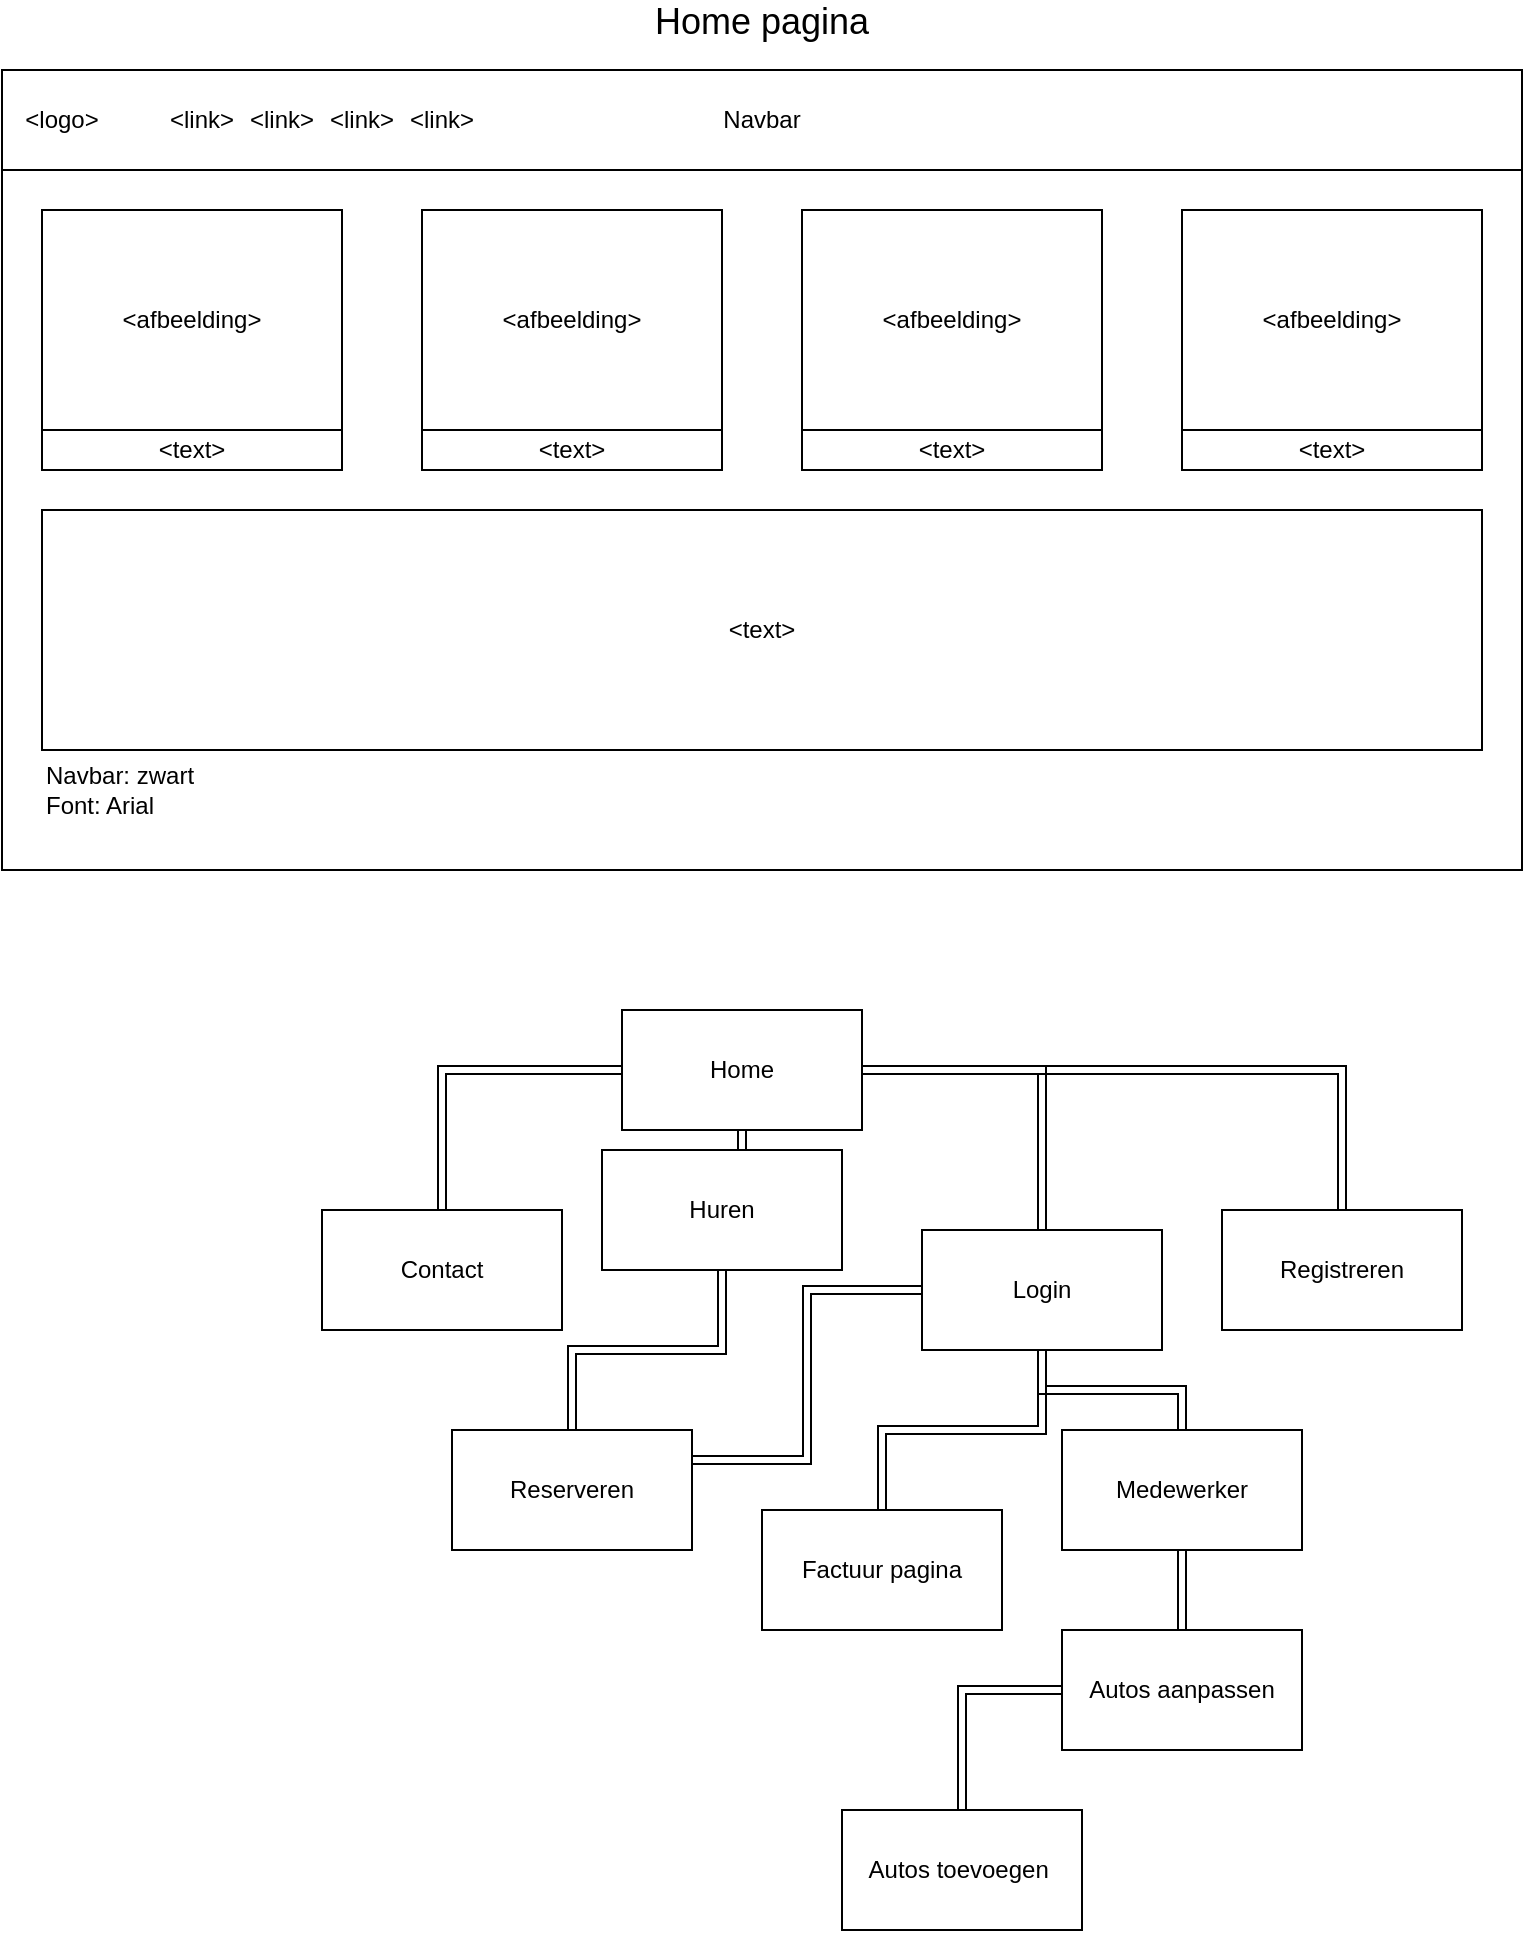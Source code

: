 <mxfile version="14.2.7" type="github">
  <diagram id="ICP7XfCdU4k0QFbaAApS" name="Page-1">
    <mxGraphModel dx="998" dy="559" grid="1" gridSize="10" guides="1" tooltips="1" connect="1" arrows="1" fold="1" page="1" pageScale="1" pageWidth="827" pageHeight="1169" background="#FFFFFF" math="0" shadow="0">
      <root>
        <mxCell id="0" />
        <mxCell id="1" parent="0" />
        <mxCell id="QSonKLjE5DIXxnVEfX5k-2" value="" style="rounded=0;whiteSpace=wrap;html=1;" parent="1" vertex="1">
          <mxGeometry x="40" y="40" width="760" height="400" as="geometry" />
        </mxCell>
        <mxCell id="QSonKLjE5DIXxnVEfX5k-4" value="Navbar" style="rounded=0;whiteSpace=wrap;html=1;" parent="1" vertex="1">
          <mxGeometry x="40" y="40" width="760" height="50" as="geometry" />
        </mxCell>
        <mxCell id="QSonKLjE5DIXxnVEfX5k-6" value="&amp;lt;afbeelding&amp;gt;" style="rounded=0;whiteSpace=wrap;html=1;" parent="1" vertex="1">
          <mxGeometry x="250" y="110" width="150" height="110" as="geometry" />
        </mxCell>
        <mxCell id="QSonKLjE5DIXxnVEfX5k-7" value="&amp;lt;afbeelding&amp;gt;" style="rounded=0;whiteSpace=wrap;html=1;" parent="1" vertex="1">
          <mxGeometry x="440" y="110" width="150" height="110" as="geometry" />
        </mxCell>
        <mxCell id="QSonKLjE5DIXxnVEfX5k-8" value="&amp;lt;afbeelding&amp;gt;" style="rounded=0;whiteSpace=wrap;html=1;" parent="1" vertex="1">
          <mxGeometry x="630" y="110" width="150" height="110" as="geometry" />
        </mxCell>
        <mxCell id="QSonKLjE5DIXxnVEfX5k-9" value="&amp;lt;text&amp;gt;" style="rounded=0;whiteSpace=wrap;html=1;" parent="1" vertex="1">
          <mxGeometry x="60" y="220" width="150" height="20" as="geometry" />
        </mxCell>
        <mxCell id="QSonKLjE5DIXxnVEfX5k-10" value="&amp;lt;text&amp;gt;" style="rounded=0;whiteSpace=wrap;html=1;" parent="1" vertex="1">
          <mxGeometry x="250" y="220" width="150" height="20" as="geometry" />
        </mxCell>
        <mxCell id="QSonKLjE5DIXxnVEfX5k-11" value="&amp;lt;text&amp;gt;" style="rounded=0;whiteSpace=wrap;html=1;" parent="1" vertex="1">
          <mxGeometry x="440" y="220" width="150" height="20" as="geometry" />
        </mxCell>
        <mxCell id="QSonKLjE5DIXxnVEfX5k-12" value="&amp;lt;text&amp;gt;" style="rounded=0;whiteSpace=wrap;html=1;" parent="1" vertex="1">
          <mxGeometry x="630" y="220" width="150" height="20" as="geometry" />
        </mxCell>
        <mxCell id="QSonKLjE5DIXxnVEfX5k-13" value="&amp;lt;text&amp;gt;" style="rounded=0;whiteSpace=wrap;html=1;" parent="1" vertex="1">
          <mxGeometry x="60" y="260" width="720" height="120" as="geometry" />
        </mxCell>
        <mxCell id="cJjZH-XKdifrrdwPbRbD-1" value="&amp;lt;afbeelding&amp;gt;" style="rounded=0;whiteSpace=wrap;html=1;" parent="1" vertex="1">
          <mxGeometry x="60" y="110" width="150" height="110" as="geometry" />
        </mxCell>
        <mxCell id="f4QJuCPTMVfqGpAJvOSt-1" value="&amp;lt;logo&amp;gt;" style="text;html=1;strokeColor=none;fillColor=none;align=center;verticalAlign=middle;whiteSpace=wrap;rounded=0;" parent="1" vertex="1">
          <mxGeometry x="50" y="55" width="40" height="20" as="geometry" />
        </mxCell>
        <mxCell id="f4QJuCPTMVfqGpAJvOSt-2" value="&amp;lt;link&amp;gt;" style="text;html=1;strokeColor=none;fillColor=none;align=center;verticalAlign=middle;whiteSpace=wrap;rounded=0;" parent="1" vertex="1">
          <mxGeometry x="120" y="55" width="40" height="20" as="geometry" />
        </mxCell>
        <mxCell id="f4QJuCPTMVfqGpAJvOSt-6" value="" style="edgeStyle=orthogonalEdgeStyle;rounded=0;orthogonalLoop=1;jettySize=auto;html=1;shape=link;" parent="1" source="f4QJuCPTMVfqGpAJvOSt-3" target="f4QJuCPTMVfqGpAJvOSt-4" edge="1">
          <mxGeometry relative="1" as="geometry" />
        </mxCell>
        <mxCell id="f4QJuCPTMVfqGpAJvOSt-8" value="" style="edgeStyle=orthogonalEdgeStyle;shape=link;rounded=0;orthogonalLoop=1;jettySize=auto;html=1;" parent="1" source="f4QJuCPTMVfqGpAJvOSt-3" target="f4QJuCPTMVfqGpAJvOSt-7" edge="1">
          <mxGeometry relative="1" as="geometry" />
        </mxCell>
        <mxCell id="f4QJuCPTMVfqGpAJvOSt-12" style="edgeStyle=orthogonalEdgeStyle;shape=link;rounded=0;orthogonalLoop=1;jettySize=auto;html=1;exitX=1;exitY=0.5;exitDx=0;exitDy=0;" parent="1" source="f4QJuCPTMVfqGpAJvOSt-3" target="f4QJuCPTMVfqGpAJvOSt-10" edge="1">
          <mxGeometry relative="1" as="geometry" />
        </mxCell>
        <mxCell id="f4QJuCPTMVfqGpAJvOSt-3" value="Home" style="rounded=0;whiteSpace=wrap;html=1;" parent="1" vertex="1">
          <mxGeometry x="350" y="510" width="120" height="60" as="geometry" />
        </mxCell>
        <mxCell id="f4QJuCPTMVfqGpAJvOSt-4" value="Contact" style="rounded=0;whiteSpace=wrap;html=1;" parent="1" vertex="1">
          <mxGeometry x="200" y="610" width="120" height="60" as="geometry" />
        </mxCell>
        <mxCell id="IaX_yvu7LaWwqj8WJBtz-5" style="edgeStyle=orthogonalEdgeStyle;rounded=0;orthogonalLoop=1;jettySize=auto;html=1;entryX=0.5;entryY=0;entryDx=0;entryDy=0;shape=link;" edge="1" parent="1" source="f4QJuCPTMVfqGpAJvOSt-7" target="IaX_yvu7LaWwqj8WJBtz-4">
          <mxGeometry relative="1" as="geometry" />
        </mxCell>
        <mxCell id="f4QJuCPTMVfqGpAJvOSt-7" value="Huren" style="rounded=0;whiteSpace=wrap;html=1;" parent="1" vertex="1">
          <mxGeometry x="340" y="580" width="120" height="60" as="geometry" />
        </mxCell>
        <mxCell id="f4QJuCPTMVfqGpAJvOSt-11" style="edgeStyle=orthogonalEdgeStyle;shape=link;rounded=0;orthogonalLoop=1;jettySize=auto;html=1;entryX=1;entryY=0.5;entryDx=0;entryDy=0;" parent="1" source="f4QJuCPTMVfqGpAJvOSt-9" target="f4QJuCPTMVfqGpAJvOSt-3" edge="1">
          <mxGeometry relative="1" as="geometry">
            <Array as="points">
              <mxPoint x="560" y="540" />
            </Array>
          </mxGeometry>
        </mxCell>
        <mxCell id="IaX_yvu7LaWwqj8WJBtz-6" style="edgeStyle=orthogonalEdgeStyle;rounded=0;orthogonalLoop=1;jettySize=auto;html=1;entryX=1;entryY=0.25;entryDx=0;entryDy=0;shape=link;" edge="1" parent="1" source="f4QJuCPTMVfqGpAJvOSt-9" target="IaX_yvu7LaWwqj8WJBtz-4">
          <mxGeometry relative="1" as="geometry" />
        </mxCell>
        <mxCell id="f4QJuCPTMVfqGpAJvOSt-9" value="Login" style="rounded=0;whiteSpace=wrap;html=1;" parent="1" vertex="1">
          <mxGeometry x="500" y="620" width="120" height="60" as="geometry" />
        </mxCell>
        <mxCell id="f4QJuCPTMVfqGpAJvOSt-10" value="Registreren" style="rounded=0;whiteSpace=wrap;html=1;" parent="1" vertex="1">
          <mxGeometry x="650" y="610" width="120" height="60" as="geometry" />
        </mxCell>
        <mxCell id="f4QJuCPTMVfqGpAJvOSt-14" value="" style="edgeStyle=orthogonalEdgeStyle;shape=link;rounded=0;orthogonalLoop=1;jettySize=auto;html=1;" parent="1" source="f4QJuCPTMVfqGpAJvOSt-13" target="f4QJuCPTMVfqGpAJvOSt-9" edge="1">
          <mxGeometry relative="1" as="geometry" />
        </mxCell>
        <mxCell id="f4QJuCPTMVfqGpAJvOSt-13" value="Factuur pagina" style="rounded=0;whiteSpace=wrap;html=1;" parent="1" vertex="1">
          <mxGeometry x="420" y="760" width="120" height="60" as="geometry" />
        </mxCell>
        <mxCell id="f4QJuCPTMVfqGpAJvOSt-16" style="edgeStyle=orthogonalEdgeStyle;shape=link;rounded=0;orthogonalLoop=1;jettySize=auto;html=1;" parent="1" source="f4QJuCPTMVfqGpAJvOSt-15" target="f4QJuCPTMVfqGpAJvOSt-9" edge="1">
          <mxGeometry relative="1" as="geometry" />
        </mxCell>
        <mxCell id="f4QJuCPTMVfqGpAJvOSt-15" value="Medewerker" style="rounded=0;whiteSpace=wrap;html=1;" parent="1" vertex="1">
          <mxGeometry x="570" y="720" width="120" height="60" as="geometry" />
        </mxCell>
        <mxCell id="f4QJuCPTMVfqGpAJvOSt-18" value="" style="edgeStyle=orthogonalEdgeStyle;shape=link;rounded=0;orthogonalLoop=1;jettySize=auto;html=1;" parent="1" source="f4QJuCPTMVfqGpAJvOSt-17" target="f4QJuCPTMVfqGpAJvOSt-15" edge="1">
          <mxGeometry relative="1" as="geometry" />
        </mxCell>
        <mxCell id="f4QJuCPTMVfqGpAJvOSt-17" value="Autos aanpassen" style="rounded=0;whiteSpace=wrap;html=1;" parent="1" vertex="1">
          <mxGeometry x="570" y="820" width="120" height="60" as="geometry" />
        </mxCell>
        <mxCell id="f4QJuCPTMVfqGpAJvOSt-20" style="edgeStyle=orthogonalEdgeStyle;shape=link;rounded=0;orthogonalLoop=1;jettySize=auto;html=1;entryX=0;entryY=0.5;entryDx=0;entryDy=0;" parent="1" source="f4QJuCPTMVfqGpAJvOSt-19" target="f4QJuCPTMVfqGpAJvOSt-17" edge="1">
          <mxGeometry relative="1" as="geometry" />
        </mxCell>
        <mxCell id="f4QJuCPTMVfqGpAJvOSt-19" value="Autos toevoegen&amp;nbsp;" style="rounded=0;whiteSpace=wrap;html=1;" parent="1" vertex="1">
          <mxGeometry x="460" y="910" width="120" height="60" as="geometry" />
        </mxCell>
        <mxCell id="f4QJuCPTMVfqGpAJvOSt-21" value="&lt;font style=&quot;font-size: 18px&quot;&gt;Home pagina&lt;/font&gt;" style="text;html=1;strokeColor=none;fillColor=none;align=center;verticalAlign=middle;whiteSpace=wrap;rounded=0;" parent="1" vertex="1">
          <mxGeometry x="315" y="6" width="210" height="20" as="geometry" />
        </mxCell>
        <mxCell id="f4QJuCPTMVfqGpAJvOSt-22" value="&lt;div&gt;&lt;span&gt;Navbar: zwart&lt;/span&gt;&lt;/div&gt;Font: Arial" style="text;html=1;strokeColor=none;fillColor=none;align=left;verticalAlign=middle;whiteSpace=wrap;rounded=0;" parent="1" vertex="1">
          <mxGeometry x="60" y="390" width="110" height="20" as="geometry" />
        </mxCell>
        <mxCell id="IaX_yvu7LaWwqj8WJBtz-1" value="&amp;lt;link&amp;gt;" style="text;html=1;strokeColor=none;fillColor=none;align=center;verticalAlign=middle;whiteSpace=wrap;rounded=0;" vertex="1" parent="1">
          <mxGeometry x="160" y="55" width="40" height="20" as="geometry" />
        </mxCell>
        <mxCell id="IaX_yvu7LaWwqj8WJBtz-2" value="&amp;lt;link&amp;gt;" style="text;html=1;strokeColor=none;fillColor=none;align=center;verticalAlign=middle;whiteSpace=wrap;rounded=0;" vertex="1" parent="1">
          <mxGeometry x="200" y="55" width="40" height="20" as="geometry" />
        </mxCell>
        <mxCell id="IaX_yvu7LaWwqj8WJBtz-3" value="&amp;lt;link&amp;gt;" style="text;html=1;strokeColor=none;fillColor=none;align=center;verticalAlign=middle;whiteSpace=wrap;rounded=0;" vertex="1" parent="1">
          <mxGeometry x="240" y="55" width="40" height="20" as="geometry" />
        </mxCell>
        <mxCell id="IaX_yvu7LaWwqj8WJBtz-4" value="Reserveren" style="rounded=0;whiteSpace=wrap;html=1;" vertex="1" parent="1">
          <mxGeometry x="265" y="720" width="120" height="60" as="geometry" />
        </mxCell>
      </root>
    </mxGraphModel>
  </diagram>
</mxfile>
